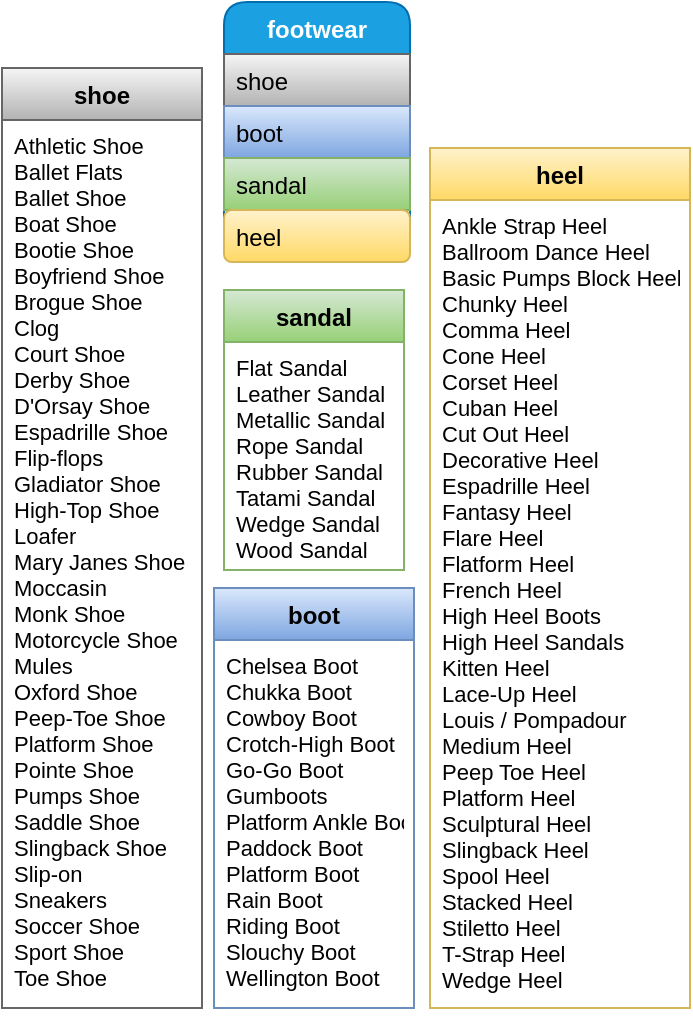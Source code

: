 <mxfile version="13.0.3" type="device"><diagram id="LFHs0TMcaCjF2szIKzrM" name="Page-1"><mxGraphModel dx="3246" dy="4411" grid="1" gridSize="10" guides="1" tooltips="1" connect="1" arrows="1" fold="1" page="1" pageScale="1" pageWidth="360" pageHeight="515" math="0" shadow="0"><root><mxCell id="0"/><mxCell id="1" parent="0"/><mxCell id="IafdLqkfLCLfOA5mvyWK-15" value="boot" style="swimlane;fontStyle=1;align=center;verticalAlign=top;childLayout=stackLayout;horizontal=1;startSize=26;horizontalStack=0;resizeParent=1;resizeLast=0;collapsible=1;marginBottom=0;rounded=0;shadow=0;strokeWidth=1;swimlaneFillColor=#ffffff;fillColor=#dae8fc;strokeColor=#6c8ebf;gradientColor=#7ea6e0;" parent="1" vertex="1"><mxGeometry x="-2046" y="-3307" width="100" height="210" as="geometry"><mxRectangle x="240" y="268" width="160" height="26" as="alternateBounds"/></mxGeometry></mxCell><mxCell id="IafdLqkfLCLfOA5mvyWK-16" value="Chelsea Boot&#10;Chukka Boot&#10;Cowboy Boot&#10;Crotch-High Boot&#10;Go-Go Boot&#10;Gumboots&#10;Platform Ankle Boot&#10;Paddock Boot&#10;Platform Boot&#10;Rain Boot&#10;Riding Boot&#10;Slouchy Boot&#10;Wellington Boot" style="text;align=left;verticalAlign=top;spacingLeft=4;spacingRight=4;overflow=hidden;rotatable=0;points=[[0,0.5],[1,0.5]];portConstraint=eastwest;fontSize=11;" parent="IafdLqkfLCLfOA5mvyWK-15" vertex="1"><mxGeometry y="26" width="100" height="184" as="geometry"/></mxCell><mxCell id="IafdLqkfLCLfOA5mvyWK-6" value="heel" style="swimlane;fontStyle=1;align=center;verticalAlign=top;childLayout=stackLayout;horizontal=1;startSize=26;horizontalStack=0;resizeParent=1;resizeLast=0;collapsible=1;marginBottom=0;rounded=0;shadow=0;strokeWidth=1;swimlaneFillColor=#ffffff;fillColor=#fff2cc;strokeColor=#d6b656;gradientColor=#ffd966;" parent="1" vertex="1"><mxGeometry x="-1938" y="-3527" width="130" height="430" as="geometry"><mxRectangle x="240" y="268" width="160" height="26" as="alternateBounds"/></mxGeometry></mxCell><mxCell id="IafdLqkfLCLfOA5mvyWK-7" value="Ankle Strap Heel&#10;Ballroom Dance Heel&#10;Basic Pumps Block Heel&#10;Chunky Heel&#10;Comma Heel&#10;Cone Heel&#10;Corset Heel&#10;Cuban Heel&#10;Cut Out Heel&#10;Decorative Heel&#10;Espadrille Heel&#10;Fantasy Heel&#10;Flare Heel&#10;Flatform Heel&#10;French Heel&#10;High Heel Boots&#10;High Heel Sandals&#10;Kitten Heel&#10;Lace-Up Heel&#10;Louis / Pompadour&#10;Medium Heel&#10;Peep Toe Heel&#10;Platform Heel&#10;Sculptural Heel&#10;Slingback Heel&#10;Spool Heel&#10;Stacked Heel&#10;Stiletto Heel&#10;T-Strap Heel&#10;Wedge Heel" style="text;align=left;verticalAlign=top;spacingLeft=4;spacingRight=4;overflow=hidden;rotatable=0;points=[[0,0.5],[1,0.5]];portConstraint=eastwest;fontSize=11;" parent="IafdLqkfLCLfOA5mvyWK-6" vertex="1"><mxGeometry y="26" width="130" height="404" as="geometry"/></mxCell><mxCell id="IafdLqkfLCLfOA5mvyWK-8" value="shoe" style="swimlane;fontStyle=1;align=center;verticalAlign=top;childLayout=stackLayout;horizontal=1;startSize=26;horizontalStack=0;resizeParent=1;resizeLast=0;collapsible=1;marginBottom=0;rounded=0;shadow=0;strokeWidth=1;swimlaneFillColor=#ffffff;fillColor=#f5f5f5;strokeColor=#666666;gradientColor=#b3b3b3;" parent="1" vertex="1"><mxGeometry x="-2152" y="-3567" width="100" height="470" as="geometry"><mxRectangle x="240" y="268" width="160" height="26" as="alternateBounds"/></mxGeometry></mxCell><mxCell id="IafdLqkfLCLfOA5mvyWK-9" value="Athletic Shoe&#10;Ballet Flats&#10;Ballet Shoe&#10;Boat Shoe&#10;Bootie Shoe&#10;Boyfriend Shoe&#10;Brogue Shoe&#10;Clog&#10;Court Shoe&#10;Derby Shoe&#10;D'Orsay Shoe&#10;Espadrille Shoe&#10;Flip-flops&#10;Gladiator Shoe&#10;High-Top Shoe&#10;Loafer&#10;Mary Janes Shoe&#10;Moccasin&#10;Monk Shoe&#10;Motorcycle Shoe&#10;Mules&#10;Oxford Shoe&#10;Peep-Toe Shoe&#10;Platform Shoe&#10;Pointe Shoe&#10;Pumps Shoe&#10;Saddle Shoe&#10;Slingback Shoe&#10;Slip-on&#10;Sneakers&#10;Soccer Shoe&#10;Sport Shoe&#10;Toe Shoe" style="text;align=left;verticalAlign=top;spacingLeft=4;spacingRight=4;overflow=hidden;rotatable=0;points=[[0,0.5],[1,0.5]];portConstraint=eastwest;fontSize=11;" parent="IafdLqkfLCLfOA5mvyWK-8" vertex="1"><mxGeometry y="26" width="100" height="444" as="geometry"/></mxCell><mxCell id="ygqolTDkO-U1Jq4TfPTe-1" value="sandal" style="swimlane;fontStyle=1;align=center;verticalAlign=top;childLayout=stackLayout;horizontal=1;startSize=26;horizontalStack=0;resizeParent=1;resizeLast=0;collapsible=1;marginBottom=0;rounded=0;shadow=0;strokeWidth=1;swimlaneFillColor=#ffffff;fillColor=#d5e8d4;strokeColor=#82b366;gradientColor=#97d077;" parent="1" vertex="1"><mxGeometry x="-2041" y="-3456" width="90" height="140" as="geometry"><mxRectangle x="240" y="268" width="160" height="26" as="alternateBounds"/></mxGeometry></mxCell><mxCell id="ygqolTDkO-U1Jq4TfPTe-2" value="Flat Sandal&#10;Leather Sandal&#10;Metallic Sandal&#10;Rope Sandal&#10;Rubber Sandal&#10;Tatami Sandal&#10;Wedge Sandal&#10;Wood Sandal" style="text;align=left;verticalAlign=top;spacingLeft=4;spacingRight=4;overflow=hidden;rotatable=0;points=[[0,0.5],[1,0.5]];portConstraint=eastwest;fontSize=11;" parent="ygqolTDkO-U1Jq4TfPTe-1" vertex="1"><mxGeometry y="26" width="90" height="114" as="geometry"/></mxCell><mxCell id="SQ16NGfDLh1wtVHYjpdO-19" value="footwear" style="swimlane;fontStyle=1;align=center;verticalAlign=top;childLayout=stackLayout;horizontal=1;startSize=26;horizontalStack=0;resizeParent=1;resizeLast=0;collapsible=1;marginBottom=0;rounded=1;shadow=0;strokeWidth=1;fillColor=#1ba1e2;strokeColor=#006EAF;fontColor=#ffffff;" parent="1" vertex="1"><mxGeometry x="-2041" y="-3600" width="93" height="130" as="geometry"><mxRectangle x="140" y="40" width="160" height="26" as="alternateBounds"/></mxGeometry></mxCell><mxCell id="SQ16NGfDLh1wtVHYjpdO-21" value="shoe" style="text;align=left;verticalAlign=top;spacingLeft=4;spacingRight=4;overflow=hidden;rotatable=0;points=[[0,0.5],[1,0.5]];portConstraint=eastwest;rounded=0;shadow=0;html=0;fillColor=#f5f5f5;strokeColor=#666666;gradientColor=#b3b3b3;" parent="SQ16NGfDLh1wtVHYjpdO-19" vertex="1"><mxGeometry y="26" width="93" height="26" as="geometry"/></mxCell><mxCell id="SQ16NGfDLh1wtVHYjpdO-20" value="boot" style="text;align=left;verticalAlign=top;spacingLeft=4;spacingRight=4;overflow=hidden;rotatable=0;points=[[0,0.5],[1,0.5]];portConstraint=eastwest;fillColor=#dae8fc;strokeColor=#6c8ebf;gradientColor=#7ea6e0;" parent="SQ16NGfDLh1wtVHYjpdO-19" vertex="1"><mxGeometry y="52" width="93" height="26" as="geometry"/></mxCell><mxCell id="IafdLqkfLCLfOA5mvyWK-32" value="sandal" style="text;align=left;verticalAlign=top;spacingLeft=4;spacingRight=4;overflow=hidden;rotatable=0;points=[[0,0.5],[1,0.5]];portConstraint=eastwest;fillColor=#d5e8d4;strokeColor=#82b366;gradientColor=#97d077;" parent="SQ16NGfDLh1wtVHYjpdO-19" vertex="1"><mxGeometry y="78" width="93" height="26" as="geometry"/></mxCell><mxCell id="8w81zbdegbqIA3KT6q2E-1" value="heel" style="text;align=left;verticalAlign=top;spacingLeft=4;spacingRight=4;overflow=hidden;rotatable=0;points=[[0,0.5],[1,0.5]];portConstraint=eastwest;rounded=1;shadow=0;html=0;fillColor=#FFF2CC;strokeColor=#D6B656;gradientColor=#FFD966;" parent="SQ16NGfDLh1wtVHYjpdO-19" vertex="1"><mxGeometry y="104" width="93" height="26" as="geometry"/></mxCell></root></mxGraphModel></diagram></mxfile>